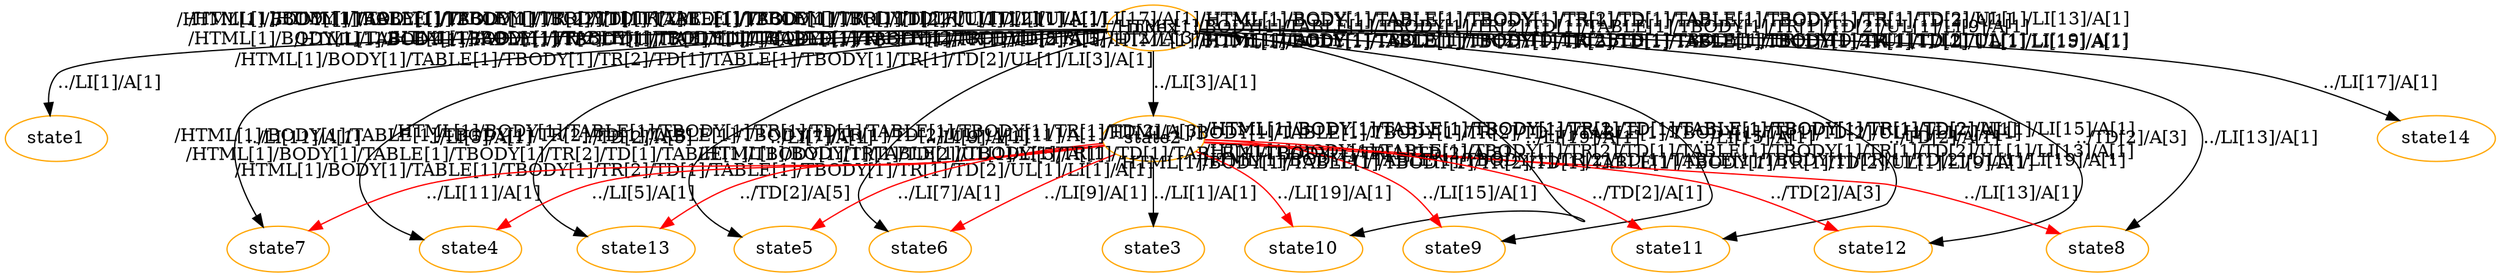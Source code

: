 digraph G {
  1 [ label="index" color="orange" ];
  2 [ label="state1" color="orange" ];
  3 [ label="state2" color="orange" ];
  4 [ label="state3" color="orange" ];
  5 [ label="state4" color="orange" ];
  6 [ label="state5" color="orange" ];
  7 [ label="state6" color="orange" ];
  8 [ label="state7" color="orange" ];
  9 [ label="state8" color="orange" ];
  10 [ label="state9" color="orange" ];
  11 [ label="state12" color="orange" ];
  12 [ label="state13" color="orange" ];
  13 [ label="state10" color="orange" ];
  14 [ label="state11" color="orange" ];
  15 [ label="state14" color="orange" ];
  1 -> 2 [ label="../LI[1]/A[1]" taillabel="/HTML[1]/BODY[1]/TABLE[1]/TBODY[1]/TR[2]/TD[1]/TABLE[1]/TBODY[1]/TR[1]/TD[2]/UL[1]/LI[1]/A[1]" ];
  1 -> 3 [ label="../LI[3]/A[1]" taillabel="/HTML[1]/BODY[1]/TABLE[1]/TBODY[1]/TR[2]/TD[1]/TABLE[1]/TBODY[1]/TR[1]/TD[2]/UL[1]/LI[3]/A[1]" ];
  3 -> 4 [ label="../LI[1]/A[1]" taillabel="/HTML[1]/BODY[1]/TABLE[1]/TBODY[1]/TR[2]/TD[1]/TABLE[1]/TBODY[1]/TR[1]/TD[2]/UL[1]/LI[1]/A[1]" ];
  3 -> 5 [ label="../LI[5]/A[1]" color="red" taillabel="/HTML[1]/BODY[1]/TABLE[1]/TBODY[1]/TR[2]/TD[1]/TABLE[1]/TBODY[1]/TR[1]/TD[2]/UL[1]/LI[5]/A[1]" ];
  3 -> 6 [ label="../LI[7]/A[1]" color="red" taillabel="/HTML[1]/BODY[1]/TABLE[1]/TBODY[1]/TR[2]/TD[1]/TABLE[1]/TBODY[1]/TR[1]/TD[2]/UL[1]/LI[7]/A[1]" ];
  3 -> 7 [ label="../LI[9]/A[1]" color="red" taillabel="/HTML[1]/BODY[1]/TABLE[1]/TBODY[1]/TR[2]/TD[1]/TABLE[1]/TBODY[1]/TR[1]/TD[2]/UL[1]/LI[9]/A[1]" ];
  3 -> 8 [ label="../LI[11]/A[1]" color="red" taillabel="/HTML[1]/BODY[1]/TABLE[1]/TBODY[1]/TR[2]/TD[1]/TABLE[1]/TBODY[1]/TR[1]/TD[2]/UL[1]/LI[11]/A[1]" ];
  3 -> 9 [ label="../LI[13]/A[1]" color="red" taillabel="/HTML[1]/BODY[1]/TABLE[1]/TBODY[1]/TR[2]/TD[1]/TABLE[1]/TBODY[1]/TR[1]/TD[2]/UL[1]/LI[13]/A[1]" ];
  3 -> 10 [ label="../LI[15]/A[1]" color="red" taillabel="/HTML[1]/BODY[1]/TABLE[1]/TBODY[1]/TR[2]/TD[1]/TABLE[1]/TBODY[1]/TR[1]/TD[2]/UL[1]/LI[15]/A[1]" ];
  3 -> 13 [ label="../LI[19]/A[1]" color="red" taillabel="/HTML[1]/BODY[1]/TABLE[1]/TBODY[1]/TR[2]/TD[1]/TABLE[1]/TBODY[1]/TR[1]/TD[2]/UL[1]/LI[19]/A[1]" ];
  3 -> 14 [ label="../TD[2]/A[1]" color="red" taillabel="/HTML[1]/BODY[1]/TABLE[1]/TBODY[1]/TR[1]/TD[1]/TABLE[1]/TBODY[1]/TR[1]/TD[2]/A[1]" ];
  3 -> 11 [ label="../TD[2]/A[3]" color="red" taillabel="/HTML[1]/BODY[1]/TABLE[1]/TBODY[1]/TR[1]/TD[1]/TABLE[1]/TBODY[1]/TR[1]/TD[2]/A[3]" ];
  3 -> 12 [ label="../TD[2]/A[5]" color="red" taillabel="/HTML[1]/BODY[1]/TABLE[1]/TBODY[1]/TR[1]/TD[1]/TABLE[1]/TBODY[1]/TR[1]/TD[2]/A[5]" ];
  1 -> 5 [ label="../LI[5]/A[1]" taillabel="/HTML[1]/BODY[1]/TABLE[1]/TBODY[1]/TR[2]/TD[1]/TABLE[1]/TBODY[1]/TR[1]/TD[2]/UL[1]/LI[5]/A[1]" ];
  1 -> 6 [ label="../LI[7]/A[1]" taillabel="/HTML[1]/BODY[1]/TABLE[1]/TBODY[1]/TR[2]/TD[1]/TABLE[1]/TBODY[1]/TR[1]/TD[2]/UL[1]/LI[7]/A[1]" ];
  1 -> 7 [ label="../LI[9]/A[1]" taillabel="/HTML[1]/BODY[1]/TABLE[1]/TBODY[1]/TR[2]/TD[1]/TABLE[1]/TBODY[1]/TR[1]/TD[2]/UL[1]/LI[9]/A[1]" ];
  1 -> 8 [ label="../LI[11]/A[1]" taillabel="/HTML[1]/BODY[1]/TABLE[1]/TBODY[1]/TR[2]/TD[1]/TABLE[1]/TBODY[1]/TR[1]/TD[2]/UL[1]/LI[11]/A[1]" ];
  1 -> 9 [ label="../LI[13]/A[1]" taillabel="/HTML[1]/BODY[1]/TABLE[1]/TBODY[1]/TR[2]/TD[1]/TABLE[1]/TBODY[1]/TR[1]/TD[2]/UL[1]/LI[13]/A[1]" ];
  1 -> 10 [ label="../LI[15]/A[1]" taillabel="/HTML[1]/BODY[1]/TABLE[1]/TBODY[1]/TR[2]/TD[1]/TABLE[1]/TBODY[1]/TR[1]/TD[2]/UL[1]/LI[15]/A[1]" ];
  1 -> 15 [ label="../LI[17]/A[1]" taillabel="/HTML[1]/BODY[1]/TABLE[1]/TBODY[1]/TR[2]/TD[1]/TABLE[1]/TBODY[1]/TR[1]/TD[2]/UL[1]/LI[17]/A[1]" ];
  1 -> 13 [ label="../LI[19]/A[1]" taillabel="/HTML[1]/BODY[1]/TABLE[1]/TBODY[1]/TR[2]/TD[1]/TABLE[1]/TBODY[1]/TR[1]/TD[2]/UL[1]/LI[19]/A[1]" ];
  1 -> 14 [ label="../TD[2]/A[1]" taillabel="/HTML[1]/BODY[1]/TABLE[1]/TBODY[1]/TR[1]/TD[1]/TABLE[1]/TBODY[1]/TR[1]/TD[2]/A[1]" ];
  1 -> 11 [ label="../TD[2]/A[3]" taillabel="/HTML[1]/BODY[1]/TABLE[1]/TBODY[1]/TR[1]/TD[1]/TABLE[1]/TBODY[1]/TR[1]/TD[2]/A[3]" ];
  1 -> 12 [ label="../TD[2]/A[5]" taillabel="/HTML[1]/BODY[1]/TABLE[1]/TBODY[1]/TR[1]/TD[1]/TABLE[1]/TBODY[1]/TR[1]/TD[2]/A[5]" ];
}

